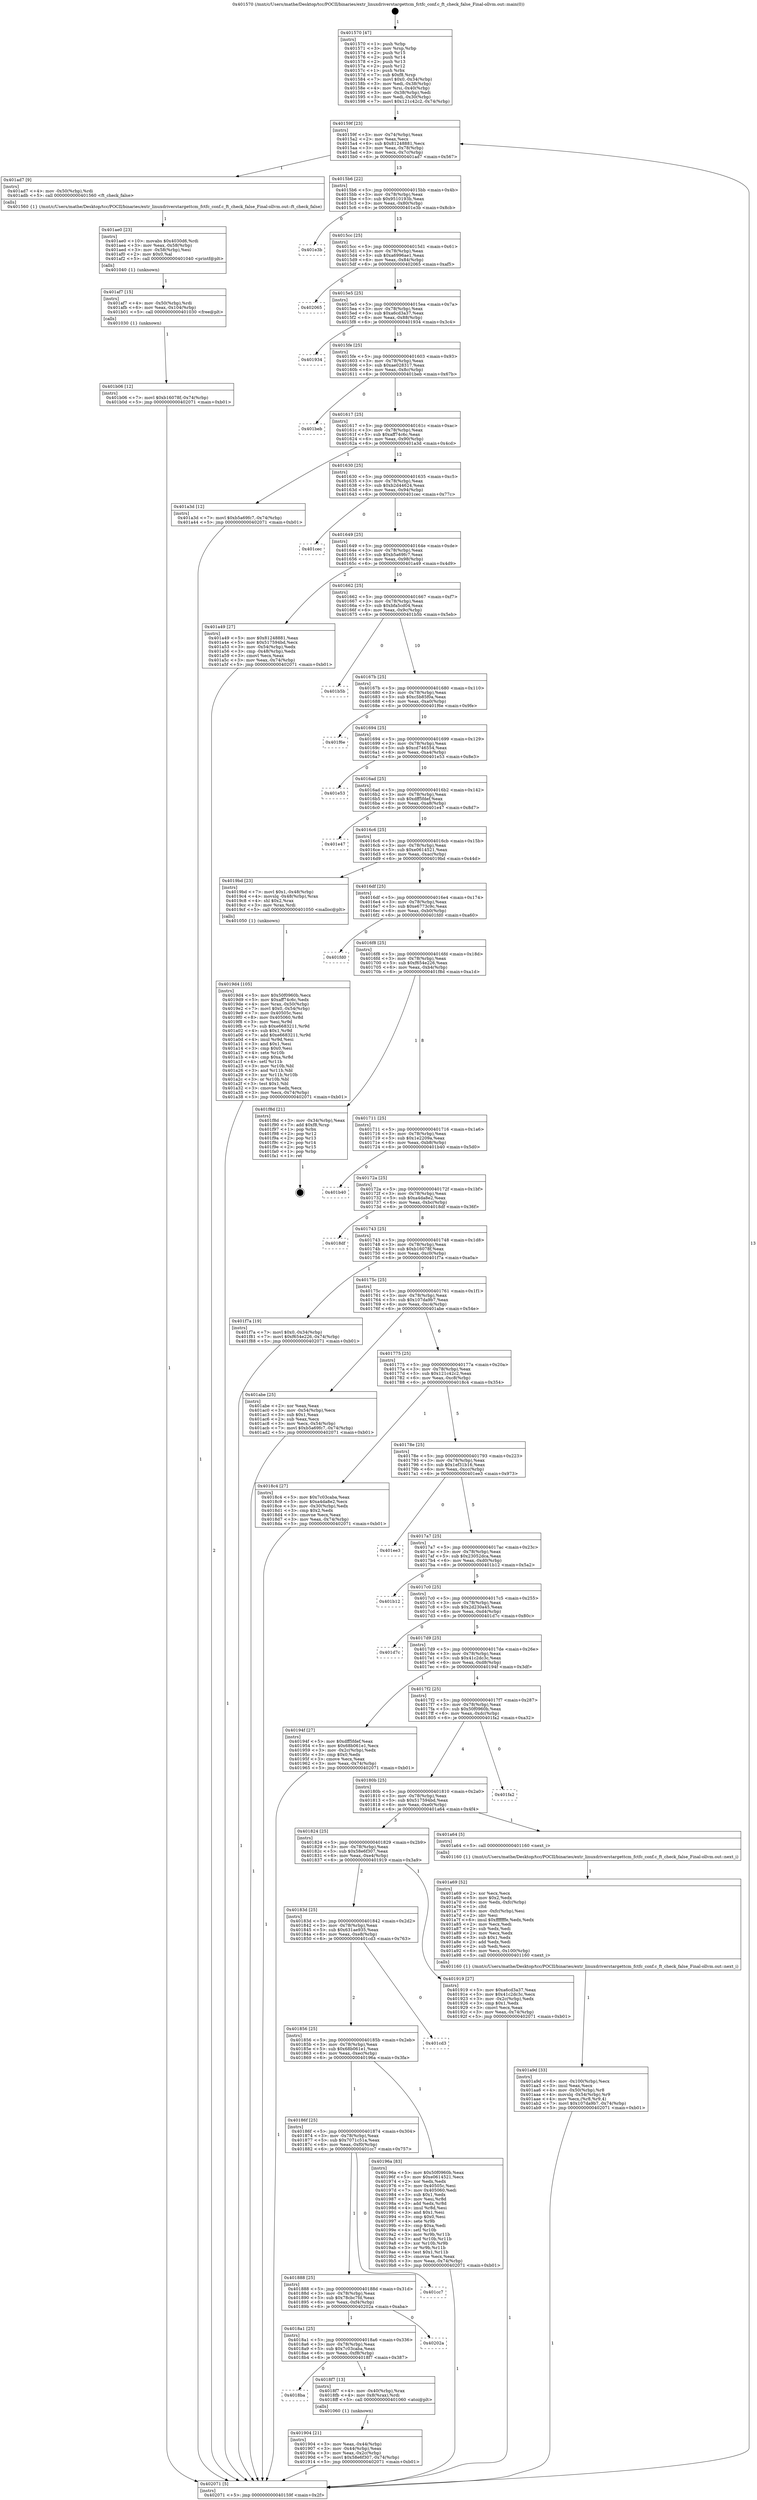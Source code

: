digraph "0x401570" {
  label = "0x401570 (/mnt/c/Users/mathe/Desktop/tcc/POCII/binaries/extr_linuxdriverstargettcm_fctfc_conf.c_ft_check_false_Final-ollvm.out::main(0))"
  labelloc = "t"
  node[shape=record]

  Entry [label="",width=0.3,height=0.3,shape=circle,fillcolor=black,style=filled]
  "0x40159f" [label="{
     0x40159f [23]\l
     | [instrs]\l
     &nbsp;&nbsp;0x40159f \<+3\>: mov -0x74(%rbp),%eax\l
     &nbsp;&nbsp;0x4015a2 \<+2\>: mov %eax,%ecx\l
     &nbsp;&nbsp;0x4015a4 \<+6\>: sub $0x81248881,%ecx\l
     &nbsp;&nbsp;0x4015aa \<+3\>: mov %eax,-0x78(%rbp)\l
     &nbsp;&nbsp;0x4015ad \<+3\>: mov %ecx,-0x7c(%rbp)\l
     &nbsp;&nbsp;0x4015b0 \<+6\>: je 0000000000401ad7 \<main+0x567\>\l
  }"]
  "0x401ad7" [label="{
     0x401ad7 [9]\l
     | [instrs]\l
     &nbsp;&nbsp;0x401ad7 \<+4\>: mov -0x50(%rbp),%rdi\l
     &nbsp;&nbsp;0x401adb \<+5\>: call 0000000000401560 \<ft_check_false\>\l
     | [calls]\l
     &nbsp;&nbsp;0x401560 \{1\} (/mnt/c/Users/mathe/Desktop/tcc/POCII/binaries/extr_linuxdriverstargettcm_fctfc_conf.c_ft_check_false_Final-ollvm.out::ft_check_false)\l
  }"]
  "0x4015b6" [label="{
     0x4015b6 [22]\l
     | [instrs]\l
     &nbsp;&nbsp;0x4015b6 \<+5\>: jmp 00000000004015bb \<main+0x4b\>\l
     &nbsp;&nbsp;0x4015bb \<+3\>: mov -0x78(%rbp),%eax\l
     &nbsp;&nbsp;0x4015be \<+5\>: sub $0x9510193b,%eax\l
     &nbsp;&nbsp;0x4015c3 \<+3\>: mov %eax,-0x80(%rbp)\l
     &nbsp;&nbsp;0x4015c6 \<+6\>: je 0000000000401e3b \<main+0x8cb\>\l
  }"]
  Exit [label="",width=0.3,height=0.3,shape=circle,fillcolor=black,style=filled,peripheries=2]
  "0x401e3b" [label="{
     0x401e3b\l
  }", style=dashed]
  "0x4015cc" [label="{
     0x4015cc [25]\l
     | [instrs]\l
     &nbsp;&nbsp;0x4015cc \<+5\>: jmp 00000000004015d1 \<main+0x61\>\l
     &nbsp;&nbsp;0x4015d1 \<+3\>: mov -0x78(%rbp),%eax\l
     &nbsp;&nbsp;0x4015d4 \<+5\>: sub $0xa6996ae1,%eax\l
     &nbsp;&nbsp;0x4015d9 \<+6\>: mov %eax,-0x84(%rbp)\l
     &nbsp;&nbsp;0x4015df \<+6\>: je 0000000000402065 \<main+0xaf5\>\l
  }"]
  "0x401b06" [label="{
     0x401b06 [12]\l
     | [instrs]\l
     &nbsp;&nbsp;0x401b06 \<+7\>: movl $0xb16078f,-0x74(%rbp)\l
     &nbsp;&nbsp;0x401b0d \<+5\>: jmp 0000000000402071 \<main+0xb01\>\l
  }"]
  "0x402065" [label="{
     0x402065\l
  }", style=dashed]
  "0x4015e5" [label="{
     0x4015e5 [25]\l
     | [instrs]\l
     &nbsp;&nbsp;0x4015e5 \<+5\>: jmp 00000000004015ea \<main+0x7a\>\l
     &nbsp;&nbsp;0x4015ea \<+3\>: mov -0x78(%rbp),%eax\l
     &nbsp;&nbsp;0x4015ed \<+5\>: sub $0xa6cd3a37,%eax\l
     &nbsp;&nbsp;0x4015f2 \<+6\>: mov %eax,-0x88(%rbp)\l
     &nbsp;&nbsp;0x4015f8 \<+6\>: je 0000000000401934 \<main+0x3c4\>\l
  }"]
  "0x401af7" [label="{
     0x401af7 [15]\l
     | [instrs]\l
     &nbsp;&nbsp;0x401af7 \<+4\>: mov -0x50(%rbp),%rdi\l
     &nbsp;&nbsp;0x401afb \<+6\>: mov %eax,-0x104(%rbp)\l
     &nbsp;&nbsp;0x401b01 \<+5\>: call 0000000000401030 \<free@plt\>\l
     | [calls]\l
     &nbsp;&nbsp;0x401030 \{1\} (unknown)\l
  }"]
  "0x401934" [label="{
     0x401934\l
  }", style=dashed]
  "0x4015fe" [label="{
     0x4015fe [25]\l
     | [instrs]\l
     &nbsp;&nbsp;0x4015fe \<+5\>: jmp 0000000000401603 \<main+0x93\>\l
     &nbsp;&nbsp;0x401603 \<+3\>: mov -0x78(%rbp),%eax\l
     &nbsp;&nbsp;0x401606 \<+5\>: sub $0xae028317,%eax\l
     &nbsp;&nbsp;0x40160b \<+6\>: mov %eax,-0x8c(%rbp)\l
     &nbsp;&nbsp;0x401611 \<+6\>: je 0000000000401beb \<main+0x67b\>\l
  }"]
  "0x401ae0" [label="{
     0x401ae0 [23]\l
     | [instrs]\l
     &nbsp;&nbsp;0x401ae0 \<+10\>: movabs $0x4030d6,%rdi\l
     &nbsp;&nbsp;0x401aea \<+3\>: mov %eax,-0x58(%rbp)\l
     &nbsp;&nbsp;0x401aed \<+3\>: mov -0x58(%rbp),%esi\l
     &nbsp;&nbsp;0x401af0 \<+2\>: mov $0x0,%al\l
     &nbsp;&nbsp;0x401af2 \<+5\>: call 0000000000401040 \<printf@plt\>\l
     | [calls]\l
     &nbsp;&nbsp;0x401040 \{1\} (unknown)\l
  }"]
  "0x401beb" [label="{
     0x401beb\l
  }", style=dashed]
  "0x401617" [label="{
     0x401617 [25]\l
     | [instrs]\l
     &nbsp;&nbsp;0x401617 \<+5\>: jmp 000000000040161c \<main+0xac\>\l
     &nbsp;&nbsp;0x40161c \<+3\>: mov -0x78(%rbp),%eax\l
     &nbsp;&nbsp;0x40161f \<+5\>: sub $0xaff74c6c,%eax\l
     &nbsp;&nbsp;0x401624 \<+6\>: mov %eax,-0x90(%rbp)\l
     &nbsp;&nbsp;0x40162a \<+6\>: je 0000000000401a3d \<main+0x4cd\>\l
  }"]
  "0x401a9d" [label="{
     0x401a9d [33]\l
     | [instrs]\l
     &nbsp;&nbsp;0x401a9d \<+6\>: mov -0x100(%rbp),%ecx\l
     &nbsp;&nbsp;0x401aa3 \<+3\>: imul %eax,%ecx\l
     &nbsp;&nbsp;0x401aa6 \<+4\>: mov -0x50(%rbp),%r8\l
     &nbsp;&nbsp;0x401aaa \<+4\>: movslq -0x54(%rbp),%r9\l
     &nbsp;&nbsp;0x401aae \<+4\>: mov %ecx,(%r8,%r9,4)\l
     &nbsp;&nbsp;0x401ab2 \<+7\>: movl $0x107da9b7,-0x74(%rbp)\l
     &nbsp;&nbsp;0x401ab9 \<+5\>: jmp 0000000000402071 \<main+0xb01\>\l
  }"]
  "0x401a3d" [label="{
     0x401a3d [12]\l
     | [instrs]\l
     &nbsp;&nbsp;0x401a3d \<+7\>: movl $0xb5a69fc7,-0x74(%rbp)\l
     &nbsp;&nbsp;0x401a44 \<+5\>: jmp 0000000000402071 \<main+0xb01\>\l
  }"]
  "0x401630" [label="{
     0x401630 [25]\l
     | [instrs]\l
     &nbsp;&nbsp;0x401630 \<+5\>: jmp 0000000000401635 \<main+0xc5\>\l
     &nbsp;&nbsp;0x401635 \<+3\>: mov -0x78(%rbp),%eax\l
     &nbsp;&nbsp;0x401638 \<+5\>: sub $0xb2d44624,%eax\l
     &nbsp;&nbsp;0x40163d \<+6\>: mov %eax,-0x94(%rbp)\l
     &nbsp;&nbsp;0x401643 \<+6\>: je 0000000000401cec \<main+0x77c\>\l
  }"]
  "0x401a69" [label="{
     0x401a69 [52]\l
     | [instrs]\l
     &nbsp;&nbsp;0x401a69 \<+2\>: xor %ecx,%ecx\l
     &nbsp;&nbsp;0x401a6b \<+5\>: mov $0x2,%edx\l
     &nbsp;&nbsp;0x401a70 \<+6\>: mov %edx,-0xfc(%rbp)\l
     &nbsp;&nbsp;0x401a76 \<+1\>: cltd\l
     &nbsp;&nbsp;0x401a77 \<+6\>: mov -0xfc(%rbp),%esi\l
     &nbsp;&nbsp;0x401a7d \<+2\>: idiv %esi\l
     &nbsp;&nbsp;0x401a7f \<+6\>: imul $0xfffffffe,%edx,%edx\l
     &nbsp;&nbsp;0x401a85 \<+2\>: mov %ecx,%edi\l
     &nbsp;&nbsp;0x401a87 \<+2\>: sub %edx,%edi\l
     &nbsp;&nbsp;0x401a89 \<+2\>: mov %ecx,%edx\l
     &nbsp;&nbsp;0x401a8b \<+3\>: sub $0x1,%edx\l
     &nbsp;&nbsp;0x401a8e \<+2\>: add %edx,%edi\l
     &nbsp;&nbsp;0x401a90 \<+2\>: sub %edi,%ecx\l
     &nbsp;&nbsp;0x401a92 \<+6\>: mov %ecx,-0x100(%rbp)\l
     &nbsp;&nbsp;0x401a98 \<+5\>: call 0000000000401160 \<next_i\>\l
     | [calls]\l
     &nbsp;&nbsp;0x401160 \{1\} (/mnt/c/Users/mathe/Desktop/tcc/POCII/binaries/extr_linuxdriverstargettcm_fctfc_conf.c_ft_check_false_Final-ollvm.out::next_i)\l
  }"]
  "0x401cec" [label="{
     0x401cec\l
  }", style=dashed]
  "0x401649" [label="{
     0x401649 [25]\l
     | [instrs]\l
     &nbsp;&nbsp;0x401649 \<+5\>: jmp 000000000040164e \<main+0xde\>\l
     &nbsp;&nbsp;0x40164e \<+3\>: mov -0x78(%rbp),%eax\l
     &nbsp;&nbsp;0x401651 \<+5\>: sub $0xb5a69fc7,%eax\l
     &nbsp;&nbsp;0x401656 \<+6\>: mov %eax,-0x98(%rbp)\l
     &nbsp;&nbsp;0x40165c \<+6\>: je 0000000000401a49 \<main+0x4d9\>\l
  }"]
  "0x4019d4" [label="{
     0x4019d4 [105]\l
     | [instrs]\l
     &nbsp;&nbsp;0x4019d4 \<+5\>: mov $0x50f0960b,%ecx\l
     &nbsp;&nbsp;0x4019d9 \<+5\>: mov $0xaff74c6c,%edx\l
     &nbsp;&nbsp;0x4019de \<+4\>: mov %rax,-0x50(%rbp)\l
     &nbsp;&nbsp;0x4019e2 \<+7\>: movl $0x0,-0x54(%rbp)\l
     &nbsp;&nbsp;0x4019e9 \<+7\>: mov 0x40505c,%esi\l
     &nbsp;&nbsp;0x4019f0 \<+8\>: mov 0x405060,%r8d\l
     &nbsp;&nbsp;0x4019f8 \<+3\>: mov %esi,%r9d\l
     &nbsp;&nbsp;0x4019fb \<+7\>: sub $0xe6683211,%r9d\l
     &nbsp;&nbsp;0x401a02 \<+4\>: sub $0x1,%r9d\l
     &nbsp;&nbsp;0x401a06 \<+7\>: add $0xe6683211,%r9d\l
     &nbsp;&nbsp;0x401a0d \<+4\>: imul %r9d,%esi\l
     &nbsp;&nbsp;0x401a11 \<+3\>: and $0x1,%esi\l
     &nbsp;&nbsp;0x401a14 \<+3\>: cmp $0x0,%esi\l
     &nbsp;&nbsp;0x401a17 \<+4\>: sete %r10b\l
     &nbsp;&nbsp;0x401a1b \<+4\>: cmp $0xa,%r8d\l
     &nbsp;&nbsp;0x401a1f \<+4\>: setl %r11b\l
     &nbsp;&nbsp;0x401a23 \<+3\>: mov %r10b,%bl\l
     &nbsp;&nbsp;0x401a26 \<+3\>: and %r11b,%bl\l
     &nbsp;&nbsp;0x401a29 \<+3\>: xor %r11b,%r10b\l
     &nbsp;&nbsp;0x401a2c \<+3\>: or %r10b,%bl\l
     &nbsp;&nbsp;0x401a2f \<+3\>: test $0x1,%bl\l
     &nbsp;&nbsp;0x401a32 \<+3\>: cmovne %edx,%ecx\l
     &nbsp;&nbsp;0x401a35 \<+3\>: mov %ecx,-0x74(%rbp)\l
     &nbsp;&nbsp;0x401a38 \<+5\>: jmp 0000000000402071 \<main+0xb01\>\l
  }"]
  "0x401a49" [label="{
     0x401a49 [27]\l
     | [instrs]\l
     &nbsp;&nbsp;0x401a49 \<+5\>: mov $0x81248881,%eax\l
     &nbsp;&nbsp;0x401a4e \<+5\>: mov $0x517594bd,%ecx\l
     &nbsp;&nbsp;0x401a53 \<+3\>: mov -0x54(%rbp),%edx\l
     &nbsp;&nbsp;0x401a56 \<+3\>: cmp -0x48(%rbp),%edx\l
     &nbsp;&nbsp;0x401a59 \<+3\>: cmovl %ecx,%eax\l
     &nbsp;&nbsp;0x401a5c \<+3\>: mov %eax,-0x74(%rbp)\l
     &nbsp;&nbsp;0x401a5f \<+5\>: jmp 0000000000402071 \<main+0xb01\>\l
  }"]
  "0x401662" [label="{
     0x401662 [25]\l
     | [instrs]\l
     &nbsp;&nbsp;0x401662 \<+5\>: jmp 0000000000401667 \<main+0xf7\>\l
     &nbsp;&nbsp;0x401667 \<+3\>: mov -0x78(%rbp),%eax\l
     &nbsp;&nbsp;0x40166a \<+5\>: sub $0xbfa5cd04,%eax\l
     &nbsp;&nbsp;0x40166f \<+6\>: mov %eax,-0x9c(%rbp)\l
     &nbsp;&nbsp;0x401675 \<+6\>: je 0000000000401b5b \<main+0x5eb\>\l
  }"]
  "0x401904" [label="{
     0x401904 [21]\l
     | [instrs]\l
     &nbsp;&nbsp;0x401904 \<+3\>: mov %eax,-0x44(%rbp)\l
     &nbsp;&nbsp;0x401907 \<+3\>: mov -0x44(%rbp),%eax\l
     &nbsp;&nbsp;0x40190a \<+3\>: mov %eax,-0x2c(%rbp)\l
     &nbsp;&nbsp;0x40190d \<+7\>: movl $0x58e6f307,-0x74(%rbp)\l
     &nbsp;&nbsp;0x401914 \<+5\>: jmp 0000000000402071 \<main+0xb01\>\l
  }"]
  "0x401b5b" [label="{
     0x401b5b\l
  }", style=dashed]
  "0x40167b" [label="{
     0x40167b [25]\l
     | [instrs]\l
     &nbsp;&nbsp;0x40167b \<+5\>: jmp 0000000000401680 \<main+0x110\>\l
     &nbsp;&nbsp;0x401680 \<+3\>: mov -0x78(%rbp),%eax\l
     &nbsp;&nbsp;0x401683 \<+5\>: sub $0xc5b85f0a,%eax\l
     &nbsp;&nbsp;0x401688 \<+6\>: mov %eax,-0xa0(%rbp)\l
     &nbsp;&nbsp;0x40168e \<+6\>: je 0000000000401f6e \<main+0x9fe\>\l
  }"]
  "0x4018ba" [label="{
     0x4018ba\l
  }", style=dashed]
  "0x401f6e" [label="{
     0x401f6e\l
  }", style=dashed]
  "0x401694" [label="{
     0x401694 [25]\l
     | [instrs]\l
     &nbsp;&nbsp;0x401694 \<+5\>: jmp 0000000000401699 \<main+0x129\>\l
     &nbsp;&nbsp;0x401699 \<+3\>: mov -0x78(%rbp),%eax\l
     &nbsp;&nbsp;0x40169c \<+5\>: sub $0xcd746554,%eax\l
     &nbsp;&nbsp;0x4016a1 \<+6\>: mov %eax,-0xa4(%rbp)\l
     &nbsp;&nbsp;0x4016a7 \<+6\>: je 0000000000401e53 \<main+0x8e3\>\l
  }"]
  "0x4018f7" [label="{
     0x4018f7 [13]\l
     | [instrs]\l
     &nbsp;&nbsp;0x4018f7 \<+4\>: mov -0x40(%rbp),%rax\l
     &nbsp;&nbsp;0x4018fb \<+4\>: mov 0x8(%rax),%rdi\l
     &nbsp;&nbsp;0x4018ff \<+5\>: call 0000000000401060 \<atoi@plt\>\l
     | [calls]\l
     &nbsp;&nbsp;0x401060 \{1\} (unknown)\l
  }"]
  "0x401e53" [label="{
     0x401e53\l
  }", style=dashed]
  "0x4016ad" [label="{
     0x4016ad [25]\l
     | [instrs]\l
     &nbsp;&nbsp;0x4016ad \<+5\>: jmp 00000000004016b2 \<main+0x142\>\l
     &nbsp;&nbsp;0x4016b2 \<+3\>: mov -0x78(%rbp),%eax\l
     &nbsp;&nbsp;0x4016b5 \<+5\>: sub $0xdff5fdef,%eax\l
     &nbsp;&nbsp;0x4016ba \<+6\>: mov %eax,-0xa8(%rbp)\l
     &nbsp;&nbsp;0x4016c0 \<+6\>: je 0000000000401e47 \<main+0x8d7\>\l
  }"]
  "0x4018a1" [label="{
     0x4018a1 [25]\l
     | [instrs]\l
     &nbsp;&nbsp;0x4018a1 \<+5\>: jmp 00000000004018a6 \<main+0x336\>\l
     &nbsp;&nbsp;0x4018a6 \<+3\>: mov -0x78(%rbp),%eax\l
     &nbsp;&nbsp;0x4018a9 \<+5\>: sub $0x7c03caba,%eax\l
     &nbsp;&nbsp;0x4018ae \<+6\>: mov %eax,-0xf8(%rbp)\l
     &nbsp;&nbsp;0x4018b4 \<+6\>: je 00000000004018f7 \<main+0x387\>\l
  }"]
  "0x401e47" [label="{
     0x401e47\l
  }", style=dashed]
  "0x4016c6" [label="{
     0x4016c6 [25]\l
     | [instrs]\l
     &nbsp;&nbsp;0x4016c6 \<+5\>: jmp 00000000004016cb \<main+0x15b\>\l
     &nbsp;&nbsp;0x4016cb \<+3\>: mov -0x78(%rbp),%eax\l
     &nbsp;&nbsp;0x4016ce \<+5\>: sub $0xe0614521,%eax\l
     &nbsp;&nbsp;0x4016d3 \<+6\>: mov %eax,-0xac(%rbp)\l
     &nbsp;&nbsp;0x4016d9 \<+6\>: je 00000000004019bd \<main+0x44d\>\l
  }"]
  "0x40202a" [label="{
     0x40202a\l
  }", style=dashed]
  "0x4019bd" [label="{
     0x4019bd [23]\l
     | [instrs]\l
     &nbsp;&nbsp;0x4019bd \<+7\>: movl $0x1,-0x48(%rbp)\l
     &nbsp;&nbsp;0x4019c4 \<+4\>: movslq -0x48(%rbp),%rax\l
     &nbsp;&nbsp;0x4019c8 \<+4\>: shl $0x2,%rax\l
     &nbsp;&nbsp;0x4019cc \<+3\>: mov %rax,%rdi\l
     &nbsp;&nbsp;0x4019cf \<+5\>: call 0000000000401050 \<malloc@plt\>\l
     | [calls]\l
     &nbsp;&nbsp;0x401050 \{1\} (unknown)\l
  }"]
  "0x4016df" [label="{
     0x4016df [25]\l
     | [instrs]\l
     &nbsp;&nbsp;0x4016df \<+5\>: jmp 00000000004016e4 \<main+0x174\>\l
     &nbsp;&nbsp;0x4016e4 \<+3\>: mov -0x78(%rbp),%eax\l
     &nbsp;&nbsp;0x4016e7 \<+5\>: sub $0xe6773c9c,%eax\l
     &nbsp;&nbsp;0x4016ec \<+6\>: mov %eax,-0xb0(%rbp)\l
     &nbsp;&nbsp;0x4016f2 \<+6\>: je 0000000000401fd0 \<main+0xa60\>\l
  }"]
  "0x401888" [label="{
     0x401888 [25]\l
     | [instrs]\l
     &nbsp;&nbsp;0x401888 \<+5\>: jmp 000000000040188d \<main+0x31d\>\l
     &nbsp;&nbsp;0x40188d \<+3\>: mov -0x78(%rbp),%eax\l
     &nbsp;&nbsp;0x401890 \<+5\>: sub $0x78cbc7fd,%eax\l
     &nbsp;&nbsp;0x401895 \<+6\>: mov %eax,-0xf4(%rbp)\l
     &nbsp;&nbsp;0x40189b \<+6\>: je 000000000040202a \<main+0xaba\>\l
  }"]
  "0x401fd0" [label="{
     0x401fd0\l
  }", style=dashed]
  "0x4016f8" [label="{
     0x4016f8 [25]\l
     | [instrs]\l
     &nbsp;&nbsp;0x4016f8 \<+5\>: jmp 00000000004016fd \<main+0x18d\>\l
     &nbsp;&nbsp;0x4016fd \<+3\>: mov -0x78(%rbp),%eax\l
     &nbsp;&nbsp;0x401700 \<+5\>: sub $0xf654e226,%eax\l
     &nbsp;&nbsp;0x401705 \<+6\>: mov %eax,-0xb4(%rbp)\l
     &nbsp;&nbsp;0x40170b \<+6\>: je 0000000000401f8d \<main+0xa1d\>\l
  }"]
  "0x401cc7" [label="{
     0x401cc7\l
  }", style=dashed]
  "0x401f8d" [label="{
     0x401f8d [21]\l
     | [instrs]\l
     &nbsp;&nbsp;0x401f8d \<+3\>: mov -0x34(%rbp),%eax\l
     &nbsp;&nbsp;0x401f90 \<+7\>: add $0xf8,%rsp\l
     &nbsp;&nbsp;0x401f97 \<+1\>: pop %rbx\l
     &nbsp;&nbsp;0x401f98 \<+2\>: pop %r12\l
     &nbsp;&nbsp;0x401f9a \<+2\>: pop %r13\l
     &nbsp;&nbsp;0x401f9c \<+2\>: pop %r14\l
     &nbsp;&nbsp;0x401f9e \<+2\>: pop %r15\l
     &nbsp;&nbsp;0x401fa0 \<+1\>: pop %rbp\l
     &nbsp;&nbsp;0x401fa1 \<+1\>: ret\l
  }"]
  "0x401711" [label="{
     0x401711 [25]\l
     | [instrs]\l
     &nbsp;&nbsp;0x401711 \<+5\>: jmp 0000000000401716 \<main+0x1a6\>\l
     &nbsp;&nbsp;0x401716 \<+3\>: mov -0x78(%rbp),%eax\l
     &nbsp;&nbsp;0x401719 \<+5\>: sub $0x1e2209a,%eax\l
     &nbsp;&nbsp;0x40171e \<+6\>: mov %eax,-0xb8(%rbp)\l
     &nbsp;&nbsp;0x401724 \<+6\>: je 0000000000401b40 \<main+0x5d0\>\l
  }"]
  "0x40186f" [label="{
     0x40186f [25]\l
     | [instrs]\l
     &nbsp;&nbsp;0x40186f \<+5\>: jmp 0000000000401874 \<main+0x304\>\l
     &nbsp;&nbsp;0x401874 \<+3\>: mov -0x78(%rbp),%eax\l
     &nbsp;&nbsp;0x401877 \<+5\>: sub $0x7071c51a,%eax\l
     &nbsp;&nbsp;0x40187c \<+6\>: mov %eax,-0xf0(%rbp)\l
     &nbsp;&nbsp;0x401882 \<+6\>: je 0000000000401cc7 \<main+0x757\>\l
  }"]
  "0x401b40" [label="{
     0x401b40\l
  }", style=dashed]
  "0x40172a" [label="{
     0x40172a [25]\l
     | [instrs]\l
     &nbsp;&nbsp;0x40172a \<+5\>: jmp 000000000040172f \<main+0x1bf\>\l
     &nbsp;&nbsp;0x40172f \<+3\>: mov -0x78(%rbp),%eax\l
     &nbsp;&nbsp;0x401732 \<+5\>: sub $0xa4da8e2,%eax\l
     &nbsp;&nbsp;0x401737 \<+6\>: mov %eax,-0xbc(%rbp)\l
     &nbsp;&nbsp;0x40173d \<+6\>: je 00000000004018df \<main+0x36f\>\l
  }"]
  "0x40196a" [label="{
     0x40196a [83]\l
     | [instrs]\l
     &nbsp;&nbsp;0x40196a \<+5\>: mov $0x50f0960b,%eax\l
     &nbsp;&nbsp;0x40196f \<+5\>: mov $0xe0614521,%ecx\l
     &nbsp;&nbsp;0x401974 \<+2\>: xor %edx,%edx\l
     &nbsp;&nbsp;0x401976 \<+7\>: mov 0x40505c,%esi\l
     &nbsp;&nbsp;0x40197d \<+7\>: mov 0x405060,%edi\l
     &nbsp;&nbsp;0x401984 \<+3\>: sub $0x1,%edx\l
     &nbsp;&nbsp;0x401987 \<+3\>: mov %esi,%r8d\l
     &nbsp;&nbsp;0x40198a \<+3\>: add %edx,%r8d\l
     &nbsp;&nbsp;0x40198d \<+4\>: imul %r8d,%esi\l
     &nbsp;&nbsp;0x401991 \<+3\>: and $0x1,%esi\l
     &nbsp;&nbsp;0x401994 \<+3\>: cmp $0x0,%esi\l
     &nbsp;&nbsp;0x401997 \<+4\>: sete %r9b\l
     &nbsp;&nbsp;0x40199b \<+3\>: cmp $0xa,%edi\l
     &nbsp;&nbsp;0x40199e \<+4\>: setl %r10b\l
     &nbsp;&nbsp;0x4019a2 \<+3\>: mov %r9b,%r11b\l
     &nbsp;&nbsp;0x4019a5 \<+3\>: and %r10b,%r11b\l
     &nbsp;&nbsp;0x4019a8 \<+3\>: xor %r10b,%r9b\l
     &nbsp;&nbsp;0x4019ab \<+3\>: or %r9b,%r11b\l
     &nbsp;&nbsp;0x4019ae \<+4\>: test $0x1,%r11b\l
     &nbsp;&nbsp;0x4019b2 \<+3\>: cmovne %ecx,%eax\l
     &nbsp;&nbsp;0x4019b5 \<+3\>: mov %eax,-0x74(%rbp)\l
     &nbsp;&nbsp;0x4019b8 \<+5\>: jmp 0000000000402071 \<main+0xb01\>\l
  }"]
  "0x4018df" [label="{
     0x4018df\l
  }", style=dashed]
  "0x401743" [label="{
     0x401743 [25]\l
     | [instrs]\l
     &nbsp;&nbsp;0x401743 \<+5\>: jmp 0000000000401748 \<main+0x1d8\>\l
     &nbsp;&nbsp;0x401748 \<+3\>: mov -0x78(%rbp),%eax\l
     &nbsp;&nbsp;0x40174b \<+5\>: sub $0xb16078f,%eax\l
     &nbsp;&nbsp;0x401750 \<+6\>: mov %eax,-0xc0(%rbp)\l
     &nbsp;&nbsp;0x401756 \<+6\>: je 0000000000401f7a \<main+0xa0a\>\l
  }"]
  "0x401856" [label="{
     0x401856 [25]\l
     | [instrs]\l
     &nbsp;&nbsp;0x401856 \<+5\>: jmp 000000000040185b \<main+0x2eb\>\l
     &nbsp;&nbsp;0x40185b \<+3\>: mov -0x78(%rbp),%eax\l
     &nbsp;&nbsp;0x40185e \<+5\>: sub $0x68b061e1,%eax\l
     &nbsp;&nbsp;0x401863 \<+6\>: mov %eax,-0xec(%rbp)\l
     &nbsp;&nbsp;0x401869 \<+6\>: je 000000000040196a \<main+0x3fa\>\l
  }"]
  "0x401f7a" [label="{
     0x401f7a [19]\l
     | [instrs]\l
     &nbsp;&nbsp;0x401f7a \<+7\>: movl $0x0,-0x34(%rbp)\l
     &nbsp;&nbsp;0x401f81 \<+7\>: movl $0xf654e226,-0x74(%rbp)\l
     &nbsp;&nbsp;0x401f88 \<+5\>: jmp 0000000000402071 \<main+0xb01\>\l
  }"]
  "0x40175c" [label="{
     0x40175c [25]\l
     | [instrs]\l
     &nbsp;&nbsp;0x40175c \<+5\>: jmp 0000000000401761 \<main+0x1f1\>\l
     &nbsp;&nbsp;0x401761 \<+3\>: mov -0x78(%rbp),%eax\l
     &nbsp;&nbsp;0x401764 \<+5\>: sub $0x107da9b7,%eax\l
     &nbsp;&nbsp;0x401769 \<+6\>: mov %eax,-0xc4(%rbp)\l
     &nbsp;&nbsp;0x40176f \<+6\>: je 0000000000401abe \<main+0x54e\>\l
  }"]
  "0x401cd3" [label="{
     0x401cd3\l
  }", style=dashed]
  "0x401abe" [label="{
     0x401abe [25]\l
     | [instrs]\l
     &nbsp;&nbsp;0x401abe \<+2\>: xor %eax,%eax\l
     &nbsp;&nbsp;0x401ac0 \<+3\>: mov -0x54(%rbp),%ecx\l
     &nbsp;&nbsp;0x401ac3 \<+3\>: sub $0x1,%eax\l
     &nbsp;&nbsp;0x401ac6 \<+2\>: sub %eax,%ecx\l
     &nbsp;&nbsp;0x401ac8 \<+3\>: mov %ecx,-0x54(%rbp)\l
     &nbsp;&nbsp;0x401acb \<+7\>: movl $0xb5a69fc7,-0x74(%rbp)\l
     &nbsp;&nbsp;0x401ad2 \<+5\>: jmp 0000000000402071 \<main+0xb01\>\l
  }"]
  "0x401775" [label="{
     0x401775 [25]\l
     | [instrs]\l
     &nbsp;&nbsp;0x401775 \<+5\>: jmp 000000000040177a \<main+0x20a\>\l
     &nbsp;&nbsp;0x40177a \<+3\>: mov -0x78(%rbp),%eax\l
     &nbsp;&nbsp;0x40177d \<+5\>: sub $0x121c42c2,%eax\l
     &nbsp;&nbsp;0x401782 \<+6\>: mov %eax,-0xc8(%rbp)\l
     &nbsp;&nbsp;0x401788 \<+6\>: je 00000000004018c4 \<main+0x354\>\l
  }"]
  "0x40183d" [label="{
     0x40183d [25]\l
     | [instrs]\l
     &nbsp;&nbsp;0x40183d \<+5\>: jmp 0000000000401842 \<main+0x2d2\>\l
     &nbsp;&nbsp;0x401842 \<+3\>: mov -0x78(%rbp),%eax\l
     &nbsp;&nbsp;0x401845 \<+5\>: sub $0x631ae935,%eax\l
     &nbsp;&nbsp;0x40184a \<+6\>: mov %eax,-0xe8(%rbp)\l
     &nbsp;&nbsp;0x401850 \<+6\>: je 0000000000401cd3 \<main+0x763\>\l
  }"]
  "0x4018c4" [label="{
     0x4018c4 [27]\l
     | [instrs]\l
     &nbsp;&nbsp;0x4018c4 \<+5\>: mov $0x7c03caba,%eax\l
     &nbsp;&nbsp;0x4018c9 \<+5\>: mov $0xa4da8e2,%ecx\l
     &nbsp;&nbsp;0x4018ce \<+3\>: mov -0x30(%rbp),%edx\l
     &nbsp;&nbsp;0x4018d1 \<+3\>: cmp $0x2,%edx\l
     &nbsp;&nbsp;0x4018d4 \<+3\>: cmovne %ecx,%eax\l
     &nbsp;&nbsp;0x4018d7 \<+3\>: mov %eax,-0x74(%rbp)\l
     &nbsp;&nbsp;0x4018da \<+5\>: jmp 0000000000402071 \<main+0xb01\>\l
  }"]
  "0x40178e" [label="{
     0x40178e [25]\l
     | [instrs]\l
     &nbsp;&nbsp;0x40178e \<+5\>: jmp 0000000000401793 \<main+0x223\>\l
     &nbsp;&nbsp;0x401793 \<+3\>: mov -0x78(%rbp),%eax\l
     &nbsp;&nbsp;0x401796 \<+5\>: sub $0x1ef31b16,%eax\l
     &nbsp;&nbsp;0x40179b \<+6\>: mov %eax,-0xcc(%rbp)\l
     &nbsp;&nbsp;0x4017a1 \<+6\>: je 0000000000401ee3 \<main+0x973\>\l
  }"]
  "0x402071" [label="{
     0x402071 [5]\l
     | [instrs]\l
     &nbsp;&nbsp;0x402071 \<+5\>: jmp 000000000040159f \<main+0x2f\>\l
  }"]
  "0x401570" [label="{
     0x401570 [47]\l
     | [instrs]\l
     &nbsp;&nbsp;0x401570 \<+1\>: push %rbp\l
     &nbsp;&nbsp;0x401571 \<+3\>: mov %rsp,%rbp\l
     &nbsp;&nbsp;0x401574 \<+2\>: push %r15\l
     &nbsp;&nbsp;0x401576 \<+2\>: push %r14\l
     &nbsp;&nbsp;0x401578 \<+2\>: push %r13\l
     &nbsp;&nbsp;0x40157a \<+2\>: push %r12\l
     &nbsp;&nbsp;0x40157c \<+1\>: push %rbx\l
     &nbsp;&nbsp;0x40157d \<+7\>: sub $0xf8,%rsp\l
     &nbsp;&nbsp;0x401584 \<+7\>: movl $0x0,-0x34(%rbp)\l
     &nbsp;&nbsp;0x40158b \<+3\>: mov %edi,-0x38(%rbp)\l
     &nbsp;&nbsp;0x40158e \<+4\>: mov %rsi,-0x40(%rbp)\l
     &nbsp;&nbsp;0x401592 \<+3\>: mov -0x38(%rbp),%edi\l
     &nbsp;&nbsp;0x401595 \<+3\>: mov %edi,-0x30(%rbp)\l
     &nbsp;&nbsp;0x401598 \<+7\>: movl $0x121c42c2,-0x74(%rbp)\l
  }"]
  "0x401919" [label="{
     0x401919 [27]\l
     | [instrs]\l
     &nbsp;&nbsp;0x401919 \<+5\>: mov $0xa6cd3a37,%eax\l
     &nbsp;&nbsp;0x40191e \<+5\>: mov $0x41c2dc3c,%ecx\l
     &nbsp;&nbsp;0x401923 \<+3\>: mov -0x2c(%rbp),%edx\l
     &nbsp;&nbsp;0x401926 \<+3\>: cmp $0x1,%edx\l
     &nbsp;&nbsp;0x401929 \<+3\>: cmovl %ecx,%eax\l
     &nbsp;&nbsp;0x40192c \<+3\>: mov %eax,-0x74(%rbp)\l
     &nbsp;&nbsp;0x40192f \<+5\>: jmp 0000000000402071 \<main+0xb01\>\l
  }"]
  "0x401ee3" [label="{
     0x401ee3\l
  }", style=dashed]
  "0x4017a7" [label="{
     0x4017a7 [25]\l
     | [instrs]\l
     &nbsp;&nbsp;0x4017a7 \<+5\>: jmp 00000000004017ac \<main+0x23c\>\l
     &nbsp;&nbsp;0x4017ac \<+3\>: mov -0x78(%rbp),%eax\l
     &nbsp;&nbsp;0x4017af \<+5\>: sub $0x23052dca,%eax\l
     &nbsp;&nbsp;0x4017b4 \<+6\>: mov %eax,-0xd0(%rbp)\l
     &nbsp;&nbsp;0x4017ba \<+6\>: je 0000000000401b12 \<main+0x5a2\>\l
  }"]
  "0x401824" [label="{
     0x401824 [25]\l
     | [instrs]\l
     &nbsp;&nbsp;0x401824 \<+5\>: jmp 0000000000401829 \<main+0x2b9\>\l
     &nbsp;&nbsp;0x401829 \<+3\>: mov -0x78(%rbp),%eax\l
     &nbsp;&nbsp;0x40182c \<+5\>: sub $0x58e6f307,%eax\l
     &nbsp;&nbsp;0x401831 \<+6\>: mov %eax,-0xe4(%rbp)\l
     &nbsp;&nbsp;0x401837 \<+6\>: je 0000000000401919 \<main+0x3a9\>\l
  }"]
  "0x401b12" [label="{
     0x401b12\l
  }", style=dashed]
  "0x4017c0" [label="{
     0x4017c0 [25]\l
     | [instrs]\l
     &nbsp;&nbsp;0x4017c0 \<+5\>: jmp 00000000004017c5 \<main+0x255\>\l
     &nbsp;&nbsp;0x4017c5 \<+3\>: mov -0x78(%rbp),%eax\l
     &nbsp;&nbsp;0x4017c8 \<+5\>: sub $0x2d230a45,%eax\l
     &nbsp;&nbsp;0x4017cd \<+6\>: mov %eax,-0xd4(%rbp)\l
     &nbsp;&nbsp;0x4017d3 \<+6\>: je 0000000000401d7c \<main+0x80c\>\l
  }"]
  "0x401a64" [label="{
     0x401a64 [5]\l
     | [instrs]\l
     &nbsp;&nbsp;0x401a64 \<+5\>: call 0000000000401160 \<next_i\>\l
     | [calls]\l
     &nbsp;&nbsp;0x401160 \{1\} (/mnt/c/Users/mathe/Desktop/tcc/POCII/binaries/extr_linuxdriverstargettcm_fctfc_conf.c_ft_check_false_Final-ollvm.out::next_i)\l
  }"]
  "0x401d7c" [label="{
     0x401d7c\l
  }", style=dashed]
  "0x4017d9" [label="{
     0x4017d9 [25]\l
     | [instrs]\l
     &nbsp;&nbsp;0x4017d9 \<+5\>: jmp 00000000004017de \<main+0x26e\>\l
     &nbsp;&nbsp;0x4017de \<+3\>: mov -0x78(%rbp),%eax\l
     &nbsp;&nbsp;0x4017e1 \<+5\>: sub $0x41c2dc3c,%eax\l
     &nbsp;&nbsp;0x4017e6 \<+6\>: mov %eax,-0xd8(%rbp)\l
     &nbsp;&nbsp;0x4017ec \<+6\>: je 000000000040194f \<main+0x3df\>\l
  }"]
  "0x40180b" [label="{
     0x40180b [25]\l
     | [instrs]\l
     &nbsp;&nbsp;0x40180b \<+5\>: jmp 0000000000401810 \<main+0x2a0\>\l
     &nbsp;&nbsp;0x401810 \<+3\>: mov -0x78(%rbp),%eax\l
     &nbsp;&nbsp;0x401813 \<+5\>: sub $0x517594bd,%eax\l
     &nbsp;&nbsp;0x401818 \<+6\>: mov %eax,-0xe0(%rbp)\l
     &nbsp;&nbsp;0x40181e \<+6\>: je 0000000000401a64 \<main+0x4f4\>\l
  }"]
  "0x40194f" [label="{
     0x40194f [27]\l
     | [instrs]\l
     &nbsp;&nbsp;0x40194f \<+5\>: mov $0xdff5fdef,%eax\l
     &nbsp;&nbsp;0x401954 \<+5\>: mov $0x68b061e1,%ecx\l
     &nbsp;&nbsp;0x401959 \<+3\>: mov -0x2c(%rbp),%edx\l
     &nbsp;&nbsp;0x40195c \<+3\>: cmp $0x0,%edx\l
     &nbsp;&nbsp;0x40195f \<+3\>: cmove %ecx,%eax\l
     &nbsp;&nbsp;0x401962 \<+3\>: mov %eax,-0x74(%rbp)\l
     &nbsp;&nbsp;0x401965 \<+5\>: jmp 0000000000402071 \<main+0xb01\>\l
  }"]
  "0x4017f2" [label="{
     0x4017f2 [25]\l
     | [instrs]\l
     &nbsp;&nbsp;0x4017f2 \<+5\>: jmp 00000000004017f7 \<main+0x287\>\l
     &nbsp;&nbsp;0x4017f7 \<+3\>: mov -0x78(%rbp),%eax\l
     &nbsp;&nbsp;0x4017fa \<+5\>: sub $0x50f0960b,%eax\l
     &nbsp;&nbsp;0x4017ff \<+6\>: mov %eax,-0xdc(%rbp)\l
     &nbsp;&nbsp;0x401805 \<+6\>: je 0000000000401fa2 \<main+0xa32\>\l
  }"]
  "0x401fa2" [label="{
     0x401fa2\l
  }", style=dashed]
  Entry -> "0x401570" [label=" 1"]
  "0x40159f" -> "0x401ad7" [label=" 1"]
  "0x40159f" -> "0x4015b6" [label=" 13"]
  "0x401f8d" -> Exit [label=" 1"]
  "0x4015b6" -> "0x401e3b" [label=" 0"]
  "0x4015b6" -> "0x4015cc" [label=" 13"]
  "0x401f7a" -> "0x402071" [label=" 1"]
  "0x4015cc" -> "0x402065" [label=" 0"]
  "0x4015cc" -> "0x4015e5" [label=" 13"]
  "0x401b06" -> "0x402071" [label=" 1"]
  "0x4015e5" -> "0x401934" [label=" 0"]
  "0x4015e5" -> "0x4015fe" [label=" 13"]
  "0x401af7" -> "0x401b06" [label=" 1"]
  "0x4015fe" -> "0x401beb" [label=" 0"]
  "0x4015fe" -> "0x401617" [label=" 13"]
  "0x401ae0" -> "0x401af7" [label=" 1"]
  "0x401617" -> "0x401a3d" [label=" 1"]
  "0x401617" -> "0x401630" [label=" 12"]
  "0x401ad7" -> "0x401ae0" [label=" 1"]
  "0x401630" -> "0x401cec" [label=" 0"]
  "0x401630" -> "0x401649" [label=" 12"]
  "0x401abe" -> "0x402071" [label=" 1"]
  "0x401649" -> "0x401a49" [label=" 2"]
  "0x401649" -> "0x401662" [label=" 10"]
  "0x401a9d" -> "0x402071" [label=" 1"]
  "0x401662" -> "0x401b5b" [label=" 0"]
  "0x401662" -> "0x40167b" [label=" 10"]
  "0x401a69" -> "0x401a9d" [label=" 1"]
  "0x40167b" -> "0x401f6e" [label=" 0"]
  "0x40167b" -> "0x401694" [label=" 10"]
  "0x401a64" -> "0x401a69" [label=" 1"]
  "0x401694" -> "0x401e53" [label=" 0"]
  "0x401694" -> "0x4016ad" [label=" 10"]
  "0x401a49" -> "0x402071" [label=" 2"]
  "0x4016ad" -> "0x401e47" [label=" 0"]
  "0x4016ad" -> "0x4016c6" [label=" 10"]
  "0x4019d4" -> "0x402071" [label=" 1"]
  "0x4016c6" -> "0x4019bd" [label=" 1"]
  "0x4016c6" -> "0x4016df" [label=" 9"]
  "0x4019bd" -> "0x4019d4" [label=" 1"]
  "0x4016df" -> "0x401fd0" [label=" 0"]
  "0x4016df" -> "0x4016f8" [label=" 9"]
  "0x40194f" -> "0x402071" [label=" 1"]
  "0x4016f8" -> "0x401f8d" [label=" 1"]
  "0x4016f8" -> "0x401711" [label=" 8"]
  "0x401919" -> "0x402071" [label=" 1"]
  "0x401711" -> "0x401b40" [label=" 0"]
  "0x401711" -> "0x40172a" [label=" 8"]
  "0x4018f7" -> "0x401904" [label=" 1"]
  "0x40172a" -> "0x4018df" [label=" 0"]
  "0x40172a" -> "0x401743" [label=" 8"]
  "0x4018a1" -> "0x4018ba" [label=" 0"]
  "0x401743" -> "0x401f7a" [label=" 1"]
  "0x401743" -> "0x40175c" [label=" 7"]
  "0x401a3d" -> "0x402071" [label=" 1"]
  "0x40175c" -> "0x401abe" [label=" 1"]
  "0x40175c" -> "0x401775" [label=" 6"]
  "0x401888" -> "0x4018a1" [label=" 1"]
  "0x401775" -> "0x4018c4" [label=" 1"]
  "0x401775" -> "0x40178e" [label=" 5"]
  "0x4018c4" -> "0x402071" [label=" 1"]
  "0x401570" -> "0x40159f" [label=" 1"]
  "0x402071" -> "0x40159f" [label=" 13"]
  "0x40196a" -> "0x402071" [label=" 1"]
  "0x40178e" -> "0x401ee3" [label=" 0"]
  "0x40178e" -> "0x4017a7" [label=" 5"]
  "0x40186f" -> "0x401888" [label=" 1"]
  "0x4017a7" -> "0x401b12" [label=" 0"]
  "0x4017a7" -> "0x4017c0" [label=" 5"]
  "0x401904" -> "0x402071" [label=" 1"]
  "0x4017c0" -> "0x401d7c" [label=" 0"]
  "0x4017c0" -> "0x4017d9" [label=" 5"]
  "0x401856" -> "0x40186f" [label=" 1"]
  "0x4017d9" -> "0x40194f" [label=" 1"]
  "0x4017d9" -> "0x4017f2" [label=" 4"]
  "0x4018a1" -> "0x4018f7" [label=" 1"]
  "0x4017f2" -> "0x401fa2" [label=" 0"]
  "0x4017f2" -> "0x40180b" [label=" 4"]
  "0x401856" -> "0x40196a" [label=" 1"]
  "0x40180b" -> "0x401a64" [label=" 1"]
  "0x40180b" -> "0x401824" [label=" 3"]
  "0x40186f" -> "0x401cc7" [label=" 0"]
  "0x401824" -> "0x401919" [label=" 1"]
  "0x401824" -> "0x40183d" [label=" 2"]
  "0x401888" -> "0x40202a" [label=" 0"]
  "0x40183d" -> "0x401cd3" [label=" 0"]
  "0x40183d" -> "0x401856" [label=" 2"]
}
